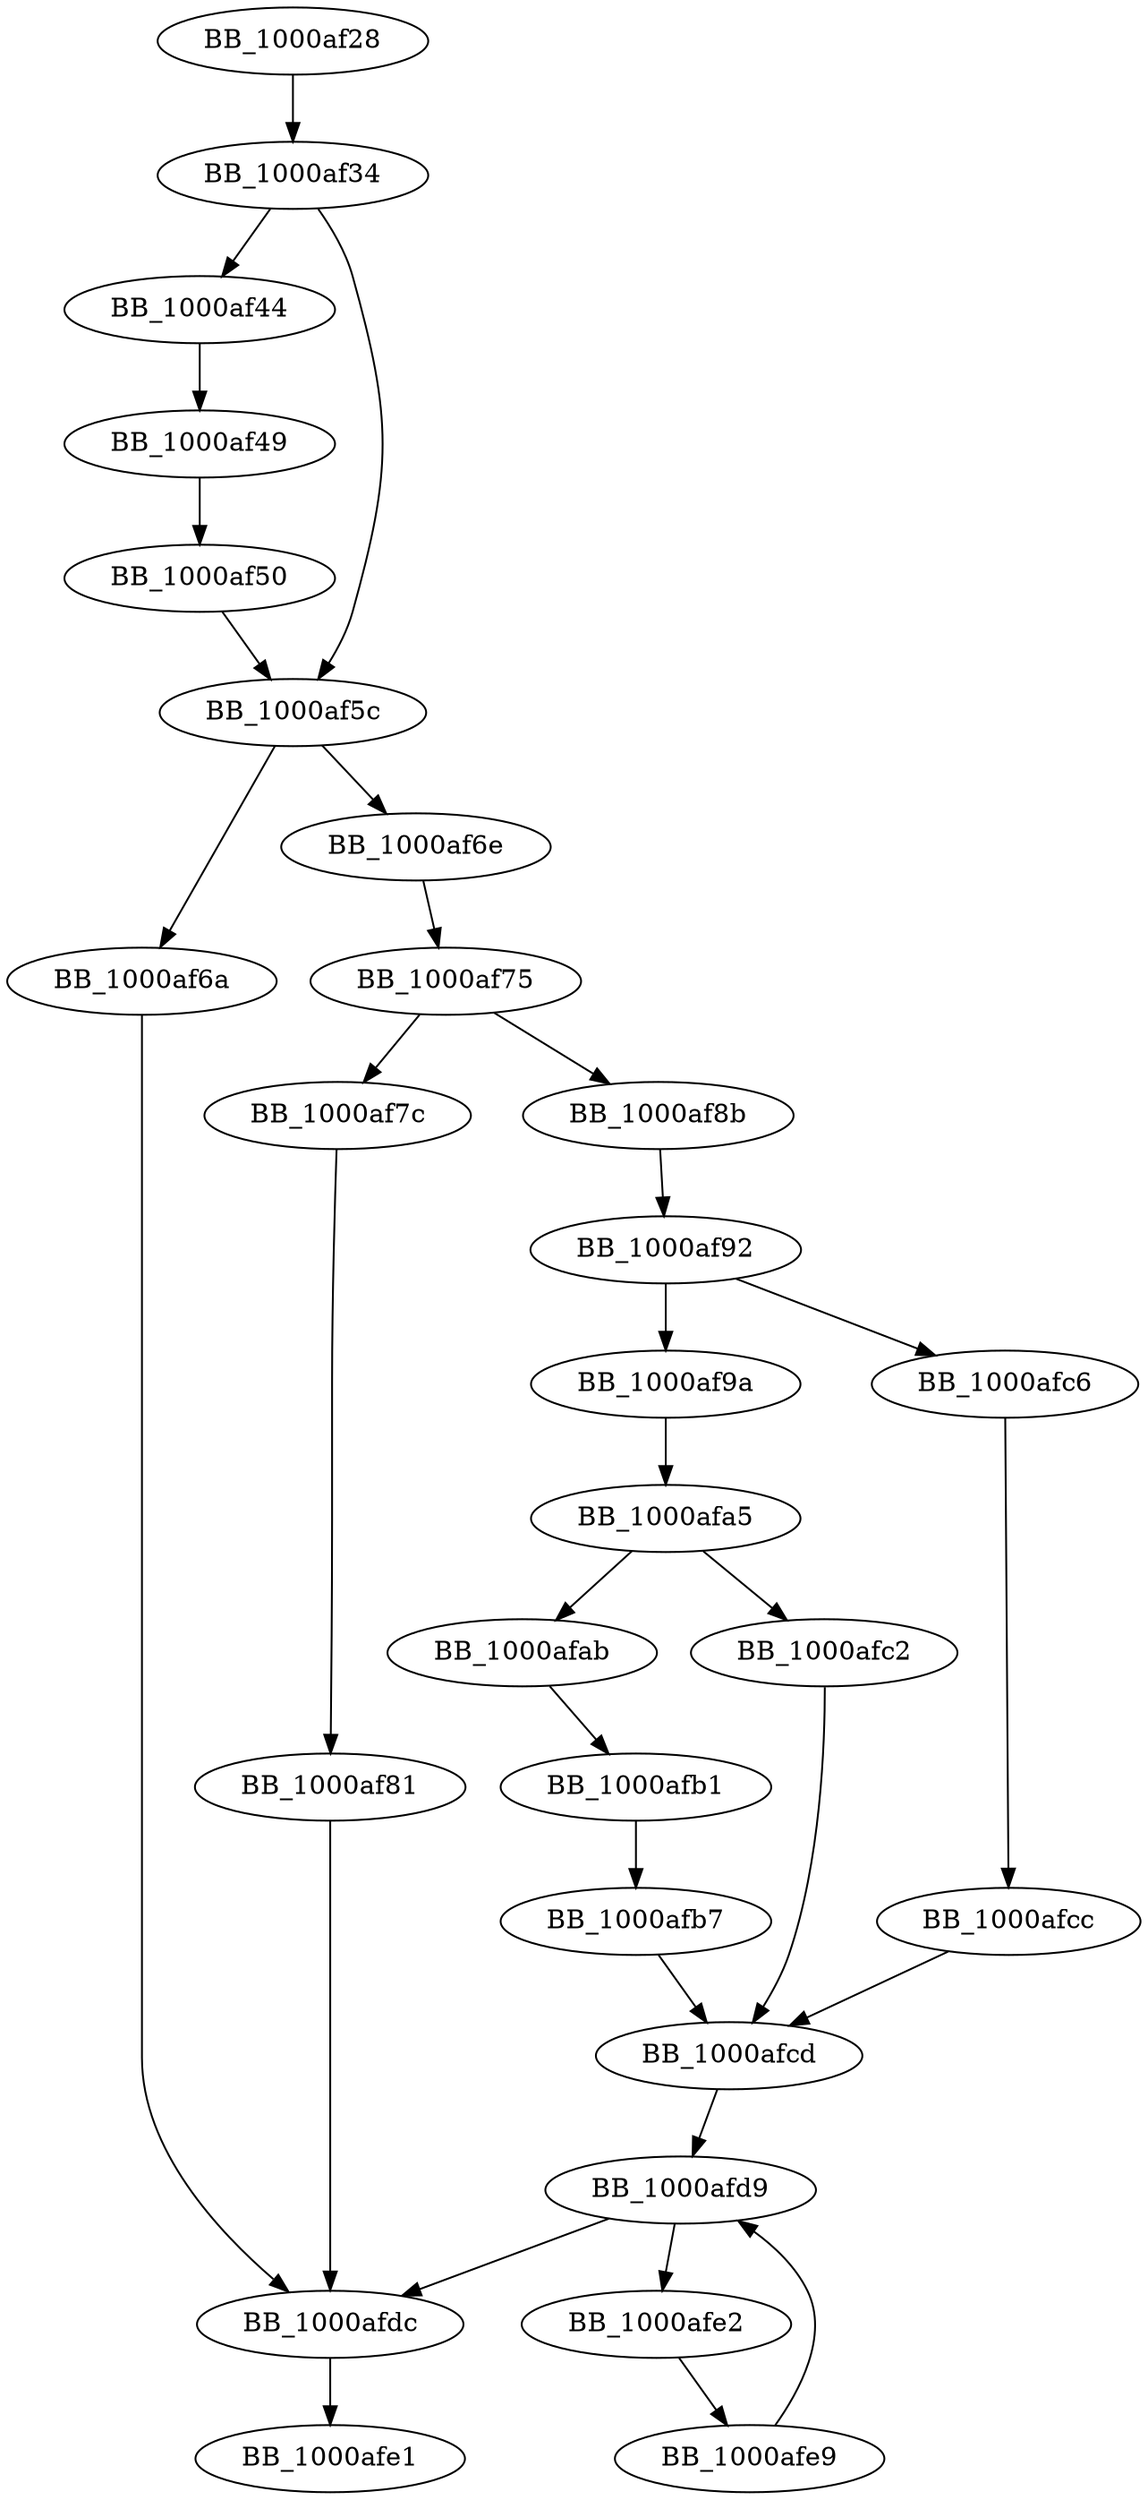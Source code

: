 DiGraph __mtinitlocknum{
BB_1000af28->BB_1000af34
BB_1000af34->BB_1000af44
BB_1000af34->BB_1000af5c
BB_1000af44->BB_1000af49
BB_1000af49->BB_1000af50
BB_1000af50->BB_1000af5c
BB_1000af5c->BB_1000af6a
BB_1000af5c->BB_1000af6e
BB_1000af6a->BB_1000afdc
BB_1000af6e->BB_1000af75
BB_1000af75->BB_1000af7c
BB_1000af75->BB_1000af8b
BB_1000af7c->BB_1000af81
BB_1000af81->BB_1000afdc
BB_1000af8b->BB_1000af92
BB_1000af92->BB_1000af9a
BB_1000af92->BB_1000afc6
BB_1000af9a->BB_1000afa5
BB_1000afa5->BB_1000afab
BB_1000afa5->BB_1000afc2
BB_1000afab->BB_1000afb1
BB_1000afb1->BB_1000afb7
BB_1000afb7->BB_1000afcd
BB_1000afc2->BB_1000afcd
BB_1000afc6->BB_1000afcc
BB_1000afcc->BB_1000afcd
BB_1000afcd->BB_1000afd9
BB_1000afd9->BB_1000afdc
BB_1000afd9->BB_1000afe2
BB_1000afdc->BB_1000afe1
BB_1000afe2->BB_1000afe9
BB_1000afe9->BB_1000afd9
}
